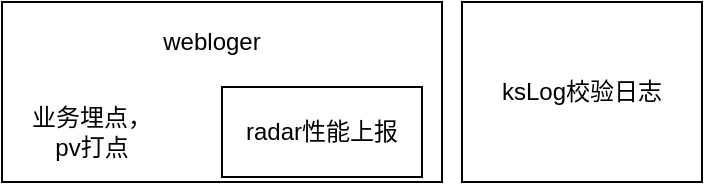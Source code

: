 <mxfile version="14.1.8" type="github">
  <diagram id="_l0eMfmA_qELYhBkMRI8" name="第 1 页">
    <mxGraphModel dx="1298" dy="683" grid="1" gridSize="10" guides="1" tooltips="1" connect="1" arrows="1" fold="1" page="1" pageScale="1" pageWidth="827" pageHeight="1169" math="0" shadow="0">
      <root>
        <mxCell id="0" />
        <mxCell id="1" parent="0" />
        <mxCell id="_xQ0Pkfly4as0XjmXsb6-1" value="" style="rounded=0;whiteSpace=wrap;html=1;" vertex="1" parent="1">
          <mxGeometry x="160" y="130" width="220" height="90" as="geometry" />
        </mxCell>
        <mxCell id="_xQ0Pkfly4as0XjmXsb6-2" value="webloger" style="text;html=1;strokeColor=none;fillColor=none;align=center;verticalAlign=middle;whiteSpace=wrap;rounded=0;" vertex="1" parent="1">
          <mxGeometry x="230" y="140" width="70" height="20" as="geometry" />
        </mxCell>
        <mxCell id="_xQ0Pkfly4as0XjmXsb6-3" value="业务埋点，pv打点" style="text;html=1;strokeColor=none;fillColor=none;align=center;verticalAlign=middle;whiteSpace=wrap;rounded=0;" vertex="1" parent="1">
          <mxGeometry x="170" y="190" width="70" height="10" as="geometry" />
        </mxCell>
        <mxCell id="_xQ0Pkfly4as0XjmXsb6-5" value="radar性能上报" style="rounded=0;whiteSpace=wrap;html=1;" vertex="1" parent="1">
          <mxGeometry x="270" y="172.5" width="100" height="45" as="geometry" />
        </mxCell>
        <mxCell id="_xQ0Pkfly4as0XjmXsb6-6" value="ksLog校验日志" style="rounded=0;whiteSpace=wrap;html=1;" vertex="1" parent="1">
          <mxGeometry x="390" y="130" width="120" height="90" as="geometry" />
        </mxCell>
      </root>
    </mxGraphModel>
  </diagram>
</mxfile>
